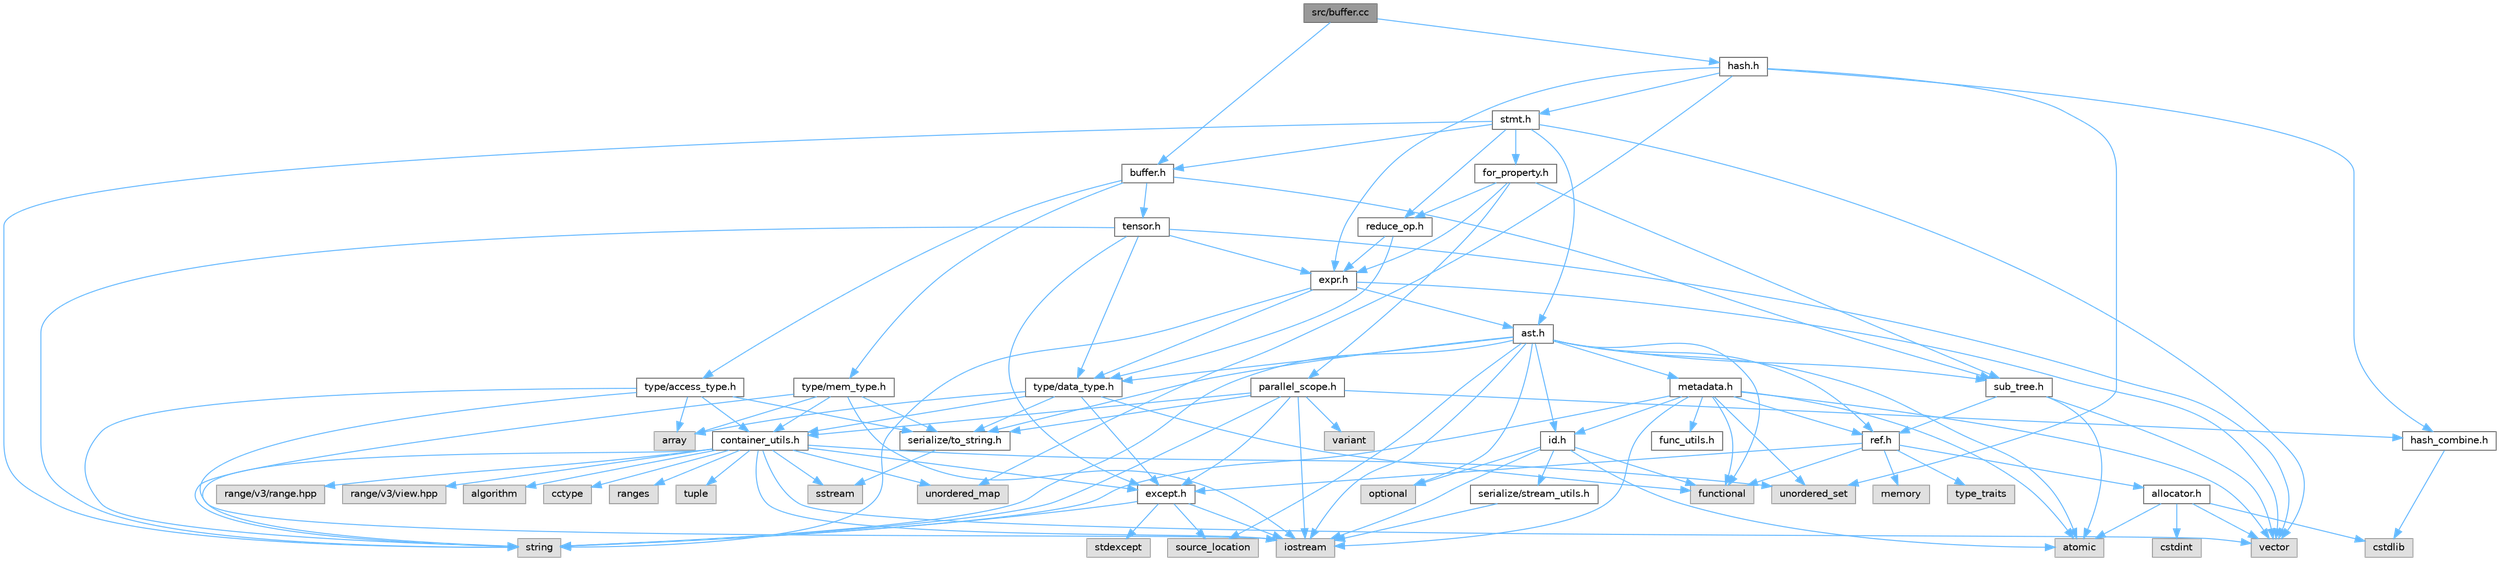 digraph "src/buffer.cc"
{
 // LATEX_PDF_SIZE
  bgcolor="transparent";
  edge [fontname=Helvetica,fontsize=10,labelfontname=Helvetica,labelfontsize=10];
  node [fontname=Helvetica,fontsize=10,shape=box,height=0.2,width=0.4];
  Node1 [label="src/buffer.cc",height=0.2,width=0.4,color="gray40", fillcolor="grey60", style="filled", fontcolor="black",tooltip=" "];
  Node1 -> Node2 [color="steelblue1",style="solid"];
  Node2 [label="buffer.h",height=0.2,width=0.4,color="grey40", fillcolor="white", style="filled",URL="$buffer_8h.html",tooltip=" "];
  Node2 -> Node3 [color="steelblue1",style="solid"];
  Node3 [label="sub_tree.h",height=0.2,width=0.4,color="grey40", fillcolor="white", style="filled",URL="$sub__tree_8h.html",tooltip=" "];
  Node3 -> Node4 [color="steelblue1",style="solid"];
  Node4 [label="atomic",height=0.2,width=0.4,color="grey60", fillcolor="#E0E0E0", style="filled",tooltip=" "];
  Node3 -> Node5 [color="steelblue1",style="solid"];
  Node5 [label="vector",height=0.2,width=0.4,color="grey60", fillcolor="#E0E0E0", style="filled",tooltip=" "];
  Node3 -> Node6 [color="steelblue1",style="solid"];
  Node6 [label="ref.h",height=0.2,width=0.4,color="grey40", fillcolor="white", style="filled",URL="$ref_8h.html",tooltip=" "];
  Node6 -> Node7 [color="steelblue1",style="solid"];
  Node7 [label="functional",height=0.2,width=0.4,color="grey60", fillcolor="#E0E0E0", style="filled",tooltip=" "];
  Node6 -> Node8 [color="steelblue1",style="solid"];
  Node8 [label="memory",height=0.2,width=0.4,color="grey60", fillcolor="#E0E0E0", style="filled",tooltip=" "];
  Node6 -> Node9 [color="steelblue1",style="solid"];
  Node9 [label="type_traits",height=0.2,width=0.4,color="grey60", fillcolor="#E0E0E0", style="filled",tooltip=" "];
  Node6 -> Node10 [color="steelblue1",style="solid"];
  Node10 [label="allocator.h",height=0.2,width=0.4,color="grey40", fillcolor="white", style="filled",URL="$allocator_8h.html",tooltip=" "];
  Node10 -> Node4 [color="steelblue1",style="solid"];
  Node10 -> Node11 [color="steelblue1",style="solid"];
  Node11 [label="cstdint",height=0.2,width=0.4,color="grey60", fillcolor="#E0E0E0", style="filled",tooltip=" "];
  Node10 -> Node12 [color="steelblue1",style="solid"];
  Node12 [label="cstdlib",height=0.2,width=0.4,color="grey60", fillcolor="#E0E0E0", style="filled",tooltip=" "];
  Node10 -> Node5 [color="steelblue1",style="solid"];
  Node6 -> Node13 [color="steelblue1",style="solid"];
  Node13 [label="except.h",height=0.2,width=0.4,color="grey40", fillcolor="white", style="filled",URL="$except_8h.html",tooltip=" "];
  Node13 -> Node14 [color="steelblue1",style="solid"];
  Node14 [label="iostream",height=0.2,width=0.4,color="grey60", fillcolor="#E0E0E0", style="filled",tooltip=" "];
  Node13 -> Node15 [color="steelblue1",style="solid"];
  Node15 [label="source_location",height=0.2,width=0.4,color="grey60", fillcolor="#E0E0E0", style="filled",tooltip=" "];
  Node13 -> Node16 [color="steelblue1",style="solid"];
  Node16 [label="stdexcept",height=0.2,width=0.4,color="grey60", fillcolor="#E0E0E0", style="filled",tooltip=" "];
  Node13 -> Node17 [color="steelblue1",style="solid"];
  Node17 [label="string",height=0.2,width=0.4,color="grey60", fillcolor="#E0E0E0", style="filled",tooltip=" "];
  Node2 -> Node18 [color="steelblue1",style="solid"];
  Node18 [label="tensor.h",height=0.2,width=0.4,color="grey40", fillcolor="white", style="filled",URL="$tensor_8h.html",tooltip=" "];
  Node18 -> Node17 [color="steelblue1",style="solid"];
  Node18 -> Node5 [color="steelblue1",style="solid"];
  Node18 -> Node13 [color="steelblue1",style="solid"];
  Node18 -> Node19 [color="steelblue1",style="solid"];
  Node19 [label="expr.h",height=0.2,width=0.4,color="grey40", fillcolor="white", style="filled",URL="$expr_8h.html",tooltip=" "];
  Node19 -> Node17 [color="steelblue1",style="solid"];
  Node19 -> Node5 [color="steelblue1",style="solid"];
  Node19 -> Node20 [color="steelblue1",style="solid"];
  Node20 [label="ast.h",height=0.2,width=0.4,color="grey40", fillcolor="white", style="filled",URL="$ast_8h.html",tooltip=" "];
  Node20 -> Node4 [color="steelblue1",style="solid"];
  Node20 -> Node7 [color="steelblue1",style="solid"];
  Node20 -> Node14 [color="steelblue1",style="solid"];
  Node20 -> Node21 [color="steelblue1",style="solid"];
  Node21 [label="optional",height=0.2,width=0.4,color="grey60", fillcolor="#E0E0E0", style="filled",tooltip=" "];
  Node20 -> Node15 [color="steelblue1",style="solid"];
  Node20 -> Node17 [color="steelblue1",style="solid"];
  Node20 -> Node22 [color="steelblue1",style="solid"];
  Node22 [label="id.h",height=0.2,width=0.4,color="grey40", fillcolor="white", style="filled",URL="$id_8h.html",tooltip=" "];
  Node22 -> Node4 [color="steelblue1",style="solid"];
  Node22 -> Node7 [color="steelblue1",style="solid"];
  Node22 -> Node14 [color="steelblue1",style="solid"];
  Node22 -> Node21 [color="steelblue1",style="solid"];
  Node22 -> Node23 [color="steelblue1",style="solid"];
  Node23 [label="serialize/stream_utils.h",height=0.2,width=0.4,color="grey40", fillcolor="white", style="filled",URL="$stream__utils_8h.html",tooltip=" "];
  Node23 -> Node14 [color="steelblue1",style="solid"];
  Node20 -> Node24 [color="steelblue1",style="solid"];
  Node24 [label="metadata.h",height=0.2,width=0.4,color="grey40", fillcolor="white", style="filled",URL="$metadata_8h.html",tooltip=" "];
  Node24 -> Node4 [color="steelblue1",style="solid"];
  Node24 -> Node7 [color="steelblue1",style="solid"];
  Node24 -> Node14 [color="steelblue1",style="solid"];
  Node24 -> Node17 [color="steelblue1",style="solid"];
  Node24 -> Node25 [color="steelblue1",style="solid"];
  Node25 [label="unordered_set",height=0.2,width=0.4,color="grey60", fillcolor="#E0E0E0", style="filled",tooltip=" "];
  Node24 -> Node5 [color="steelblue1",style="solid"];
  Node24 -> Node26 [color="steelblue1",style="solid"];
  Node26 [label="func_utils.h",height=0.2,width=0.4,color="grey40", fillcolor="white", style="filled",URL="$func__utils_8h.html",tooltip=" "];
  Node24 -> Node22 [color="steelblue1",style="solid"];
  Node24 -> Node6 [color="steelblue1",style="solid"];
  Node20 -> Node6 [color="steelblue1",style="solid"];
  Node20 -> Node27 [color="steelblue1",style="solid"];
  Node27 [label="serialize/to_string.h",height=0.2,width=0.4,color="grey40", fillcolor="white", style="filled",URL="$to__string_8h.html",tooltip=" "];
  Node27 -> Node28 [color="steelblue1",style="solid"];
  Node28 [label="sstream",height=0.2,width=0.4,color="grey60", fillcolor="#E0E0E0", style="filled",tooltip=" "];
  Node20 -> Node3 [color="steelblue1",style="solid"];
  Node20 -> Node29 [color="steelblue1",style="solid"];
  Node29 [label="type/data_type.h",height=0.2,width=0.4,color="grey40", fillcolor="white", style="filled",URL="$data__type_8h.html",tooltip=" "];
  Node29 -> Node30 [color="steelblue1",style="solid"];
  Node30 [label="array",height=0.2,width=0.4,color="grey60", fillcolor="#E0E0E0", style="filled",tooltip=" "];
  Node29 -> Node7 [color="steelblue1",style="solid"];
  Node29 -> Node31 [color="steelblue1",style="solid"];
  Node31 [label="container_utils.h",height=0.2,width=0.4,color="grey40", fillcolor="white", style="filled",URL="$container__utils_8h.html",tooltip=" "];
  Node31 -> Node32 [color="steelblue1",style="solid"];
  Node32 [label="algorithm",height=0.2,width=0.4,color="grey60", fillcolor="#E0E0E0", style="filled",tooltip=" "];
  Node31 -> Node33 [color="steelblue1",style="solid"];
  Node33 [label="cctype",height=0.2,width=0.4,color="grey60", fillcolor="#E0E0E0", style="filled",tooltip=" "];
  Node31 -> Node14 [color="steelblue1",style="solid"];
  Node31 -> Node34 [color="steelblue1",style="solid"];
  Node34 [label="ranges",height=0.2,width=0.4,color="grey60", fillcolor="#E0E0E0", style="filled",tooltip=" "];
  Node31 -> Node28 [color="steelblue1",style="solid"];
  Node31 -> Node17 [color="steelblue1",style="solid"];
  Node31 -> Node35 [color="steelblue1",style="solid"];
  Node35 [label="tuple",height=0.2,width=0.4,color="grey60", fillcolor="#E0E0E0", style="filled",tooltip=" "];
  Node31 -> Node36 [color="steelblue1",style="solid"];
  Node36 [label="unordered_map",height=0.2,width=0.4,color="grey60", fillcolor="#E0E0E0", style="filled",tooltip=" "];
  Node31 -> Node25 [color="steelblue1",style="solid"];
  Node31 -> Node5 [color="steelblue1",style="solid"];
  Node31 -> Node37 [color="steelblue1",style="solid"];
  Node37 [label="range/v3/range.hpp",height=0.2,width=0.4,color="grey60", fillcolor="#E0E0E0", style="filled",tooltip=" "];
  Node31 -> Node38 [color="steelblue1",style="solid"];
  Node38 [label="range/v3/view.hpp",height=0.2,width=0.4,color="grey60", fillcolor="#E0E0E0", style="filled",tooltip=" "];
  Node31 -> Node13 [color="steelblue1",style="solid"];
  Node29 -> Node13 [color="steelblue1",style="solid"];
  Node29 -> Node27 [color="steelblue1",style="solid"];
  Node19 -> Node29 [color="steelblue1",style="solid"];
  Node18 -> Node29 [color="steelblue1",style="solid"];
  Node2 -> Node39 [color="steelblue1",style="solid"];
  Node39 [label="type/access_type.h",height=0.2,width=0.4,color="grey40", fillcolor="white", style="filled",URL="$access__type_8h.html",tooltip=" "];
  Node39 -> Node30 [color="steelblue1",style="solid"];
  Node39 -> Node14 [color="steelblue1",style="solid"];
  Node39 -> Node17 [color="steelblue1",style="solid"];
  Node39 -> Node31 [color="steelblue1",style="solid"];
  Node39 -> Node27 [color="steelblue1",style="solid"];
  Node2 -> Node40 [color="steelblue1",style="solid"];
  Node40 [label="type/mem_type.h",height=0.2,width=0.4,color="grey40", fillcolor="white", style="filled",URL="$mem__type_8h.html",tooltip=" "];
  Node40 -> Node30 [color="steelblue1",style="solid"];
  Node40 -> Node14 [color="steelblue1",style="solid"];
  Node40 -> Node17 [color="steelblue1",style="solid"];
  Node40 -> Node31 [color="steelblue1",style="solid"];
  Node40 -> Node27 [color="steelblue1",style="solid"];
  Node1 -> Node41 [color="steelblue1",style="solid"];
  Node41 [label="hash.h",height=0.2,width=0.4,color="grey40", fillcolor="white", style="filled",URL="$hash_8h.html",tooltip=" "];
  Node41 -> Node36 [color="steelblue1",style="solid"];
  Node41 -> Node25 [color="steelblue1",style="solid"];
  Node41 -> Node19 [color="steelblue1",style="solid"];
  Node41 -> Node42 [color="steelblue1",style="solid"];
  Node42 [label="hash_combine.h",height=0.2,width=0.4,color="grey40", fillcolor="white", style="filled",URL="$hash__combine_8h.html",tooltip=" "];
  Node42 -> Node12 [color="steelblue1",style="solid"];
  Node41 -> Node43 [color="steelblue1",style="solid"];
  Node43 [label="stmt.h",height=0.2,width=0.4,color="grey40", fillcolor="white", style="filled",URL="$stmt_8h.html",tooltip=" "];
  Node43 -> Node17 [color="steelblue1",style="solid"];
  Node43 -> Node5 [color="steelblue1",style="solid"];
  Node43 -> Node20 [color="steelblue1",style="solid"];
  Node43 -> Node2 [color="steelblue1",style="solid"];
  Node43 -> Node44 [color="steelblue1",style="solid"];
  Node44 [label="for_property.h",height=0.2,width=0.4,color="grey40", fillcolor="white", style="filled",URL="$for__property_8h.html",tooltip=" "];
  Node44 -> Node19 [color="steelblue1",style="solid"];
  Node44 -> Node45 [color="steelblue1",style="solid"];
  Node45 [label="parallel_scope.h",height=0.2,width=0.4,color="grey40", fillcolor="white", style="filled",URL="$parallel__scope_8h.html",tooltip=" "];
  Node45 -> Node14 [color="steelblue1",style="solid"];
  Node45 -> Node17 [color="steelblue1",style="solid"];
  Node45 -> Node46 [color="steelblue1",style="solid"];
  Node46 [label="variant",height=0.2,width=0.4,color="grey60", fillcolor="#E0E0E0", style="filled",tooltip=" "];
  Node45 -> Node31 [color="steelblue1",style="solid"];
  Node45 -> Node13 [color="steelblue1",style="solid"];
  Node45 -> Node42 [color="steelblue1",style="solid"];
  Node45 -> Node27 [color="steelblue1",style="solid"];
  Node44 -> Node47 [color="steelblue1",style="solid"];
  Node47 [label="reduce_op.h",height=0.2,width=0.4,color="grey40", fillcolor="white", style="filled",URL="$reduce__op_8h.html",tooltip=" "];
  Node47 -> Node19 [color="steelblue1",style="solid"];
  Node47 -> Node29 [color="steelblue1",style="solid"];
  Node44 -> Node3 [color="steelblue1",style="solid"];
  Node43 -> Node47 [color="steelblue1",style="solid"];
}
